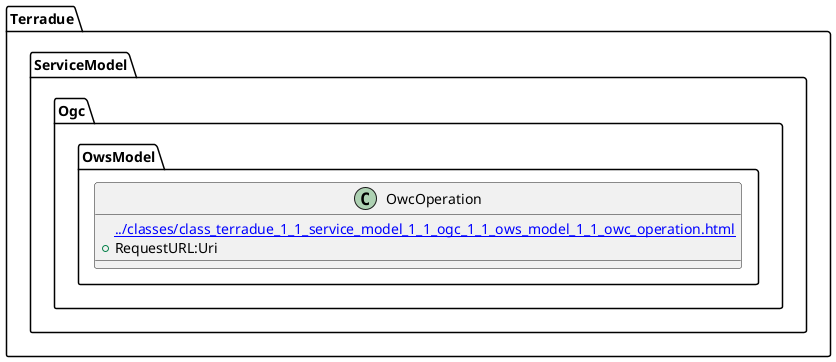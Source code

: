 @startuml
set namespaceSeparator ::
class Terradue::ServiceModel::Ogc::OwsModel::OwcOperation {
[[../classes/class_terradue_1_1_service_model_1_1_ogc_1_1_ows_model_1_1_owc_operation.html]]
 +RequestURL:Uri
}
@enduml
